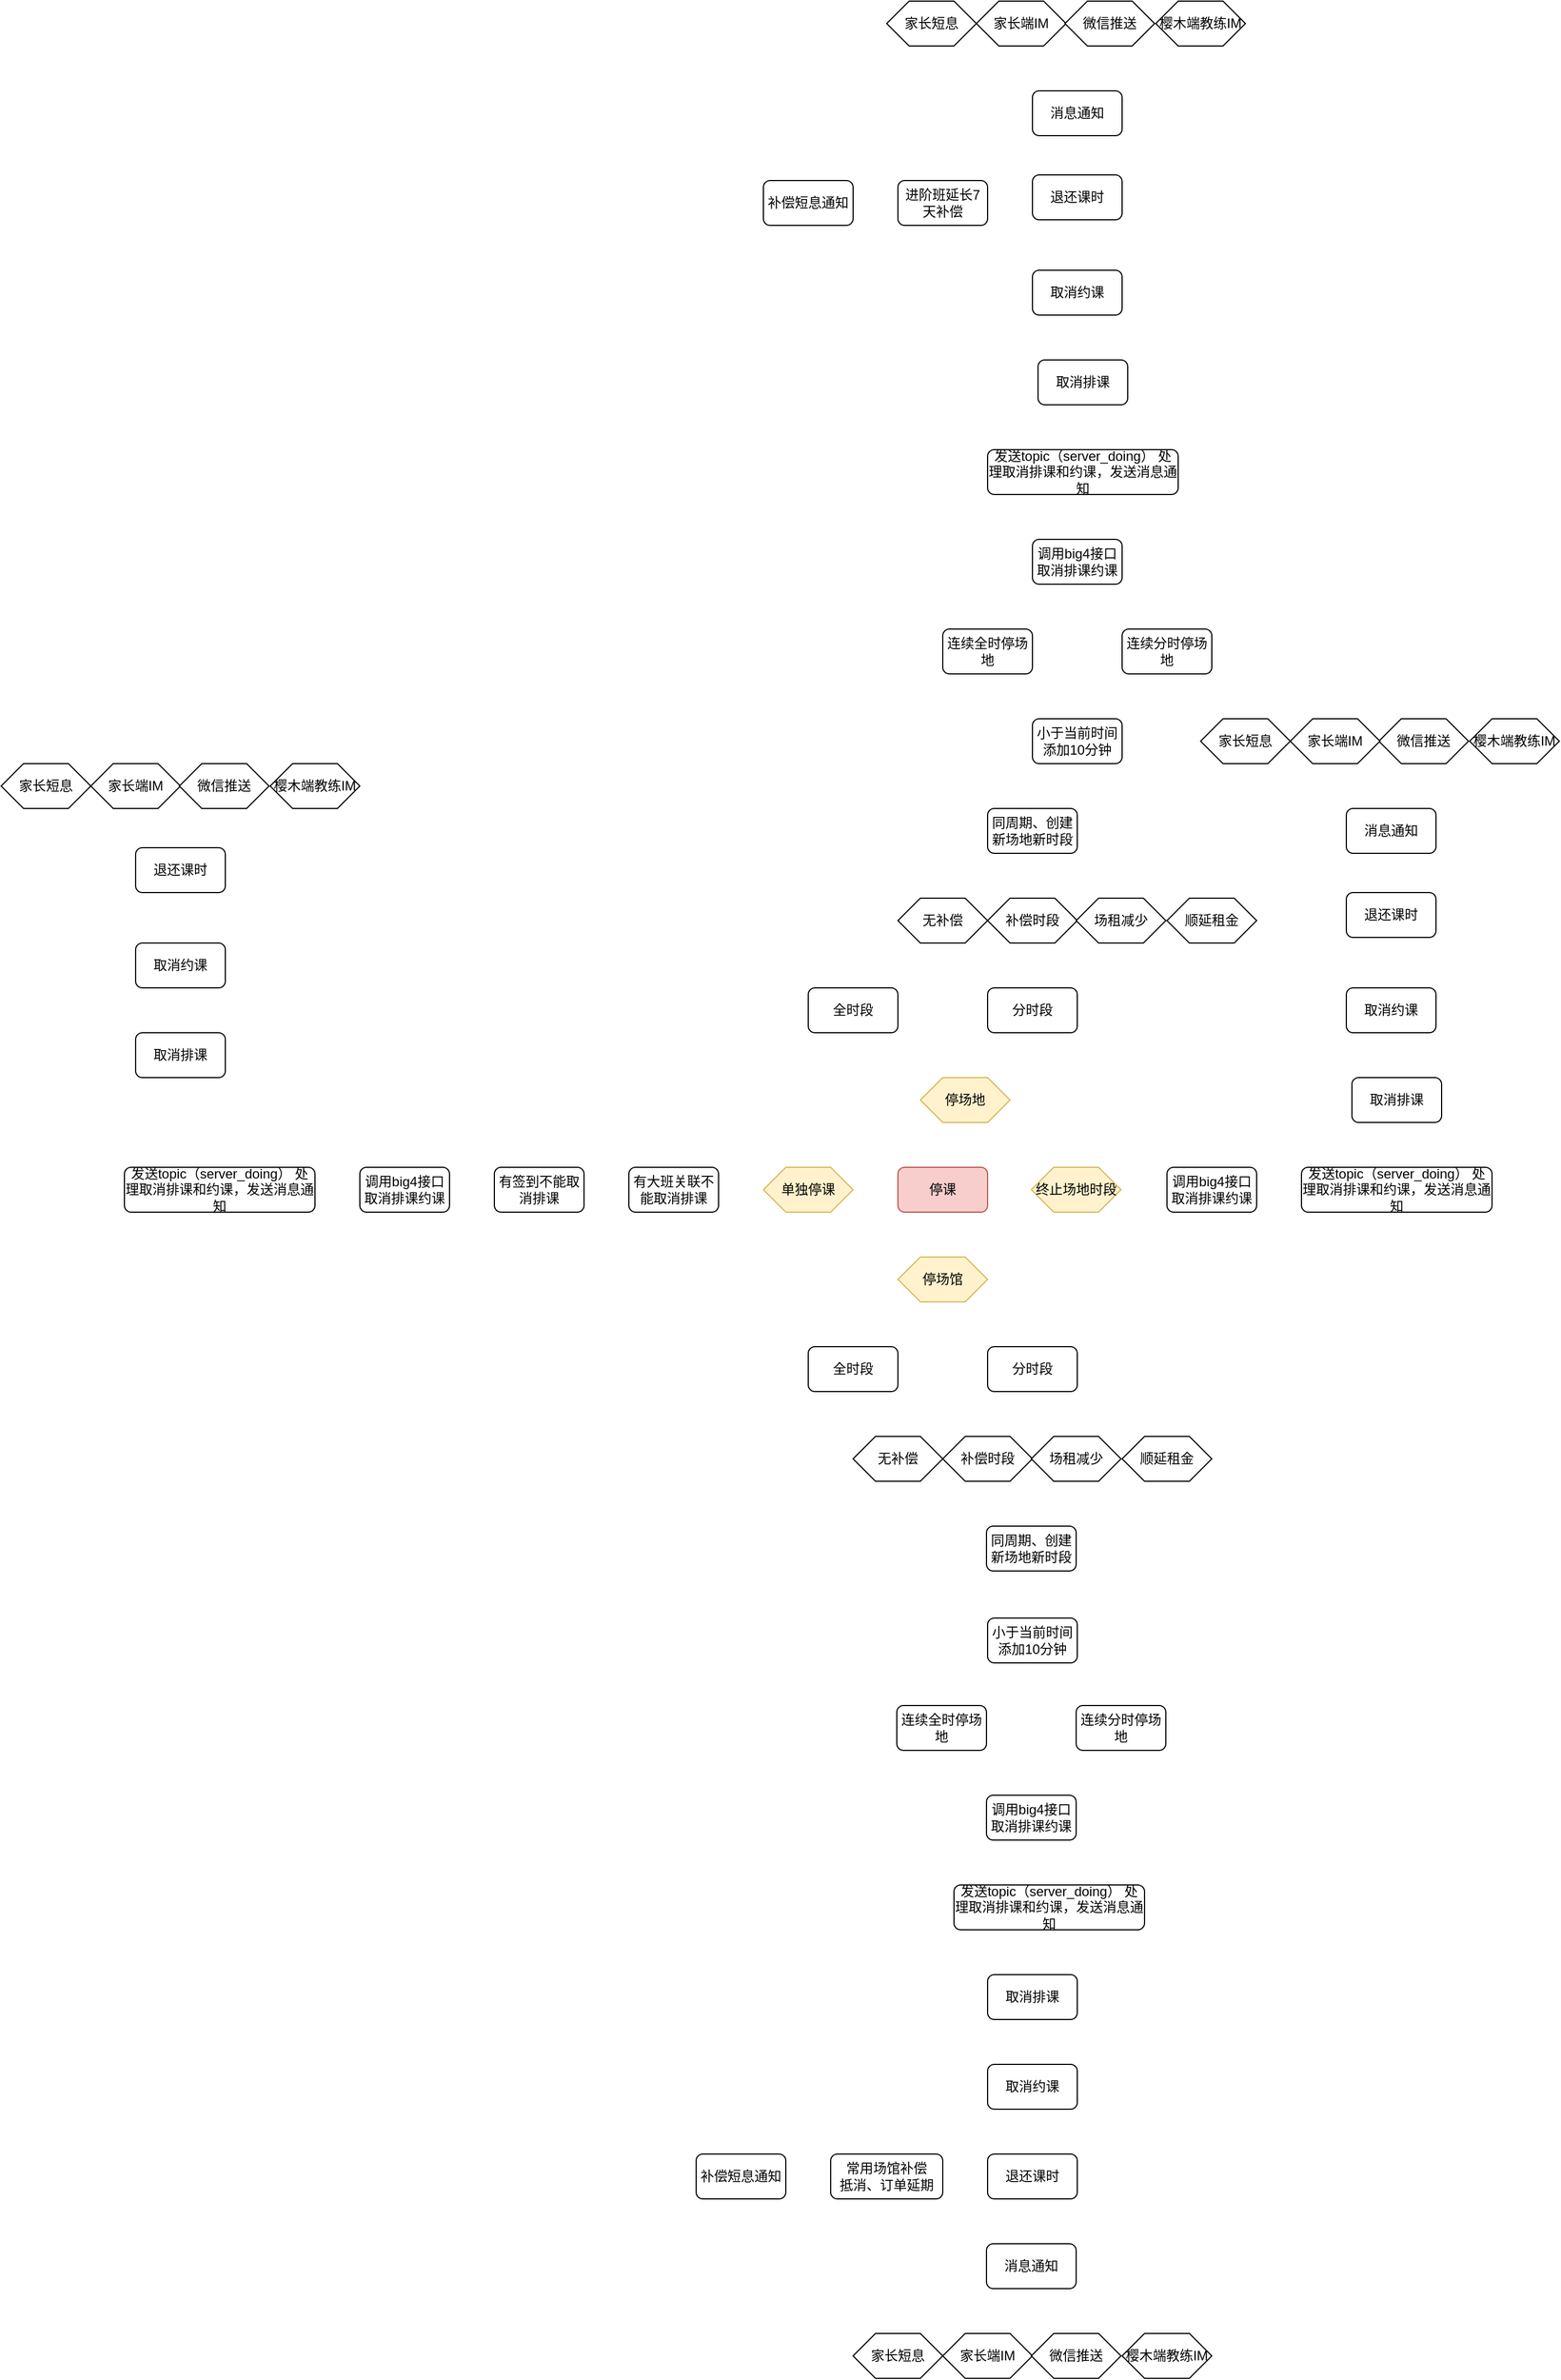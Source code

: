 <mxfile version="12.5.5" type="github">
  <diagram name="Page-1" id="8ce9d11a-91a2-4d17-14d8-a56ed91bf033">
    <mxGraphModel dx="2510" dy="1606" grid="1" gridSize="10" guides="1" tooltips="1" connect="1" arrows="1" fold="1" page="1" pageScale="1" pageWidth="1100" pageHeight="850" background="#ffffff" math="0" shadow="0">
      <root>
        <mxCell id="0"/>
        <mxCell id="1" parent="0"/>
        <mxCell id="zapqZ-bsOKRsLqHUTUIU-1" value="停课" style="rounded=1;whiteSpace=wrap;html=1;fillColor=#f8cecc;strokeColor=#b85450;" vertex="1" parent="1">
          <mxGeometry x="560" y="440" width="80" height="40" as="geometry"/>
        </mxCell>
        <mxCell id="zapqZ-bsOKRsLqHUTUIU-2" value="停场馆" style="shape=hexagon;perimeter=hexagonPerimeter2;whiteSpace=wrap;html=1;fillColor=#fff2cc;strokeColor=#d6b656;" vertex="1" parent="1">
          <mxGeometry x="560" y="520" width="80" height="40" as="geometry"/>
        </mxCell>
        <mxCell id="zapqZ-bsOKRsLqHUTUIU-3" value="终止场地时段" style="shape=hexagon;perimeter=hexagonPerimeter2;whiteSpace=wrap;html=1;fillColor=#fff2cc;strokeColor=#d6b656;" vertex="1" parent="1">
          <mxGeometry x="679" y="440" width="80" height="40" as="geometry"/>
        </mxCell>
        <mxCell id="zapqZ-bsOKRsLqHUTUIU-4" value="单独停课" style="shape=hexagon;perimeter=hexagonPerimeter2;whiteSpace=wrap;html=1;fillColor=#fff2cc;strokeColor=#d6b656;" vertex="1" parent="1">
          <mxGeometry x="440" y="440" width="80" height="40" as="geometry"/>
        </mxCell>
        <mxCell id="zapqZ-bsOKRsLqHUTUIU-5" value="有大班关联不能取消排课" style="rounded=1;whiteSpace=wrap;html=1;" vertex="1" parent="1">
          <mxGeometry x="320" y="440" width="80" height="40" as="geometry"/>
        </mxCell>
        <mxCell id="zapqZ-bsOKRsLqHUTUIU-6" value="有签到不能取消排课" style="rounded=1;whiteSpace=wrap;html=1;" vertex="1" parent="1">
          <mxGeometry x="200" y="440" width="80" height="40" as="geometry"/>
        </mxCell>
        <mxCell id="zapqZ-bsOKRsLqHUTUIU-9" value="调用big4接口取消排课约课" style="rounded=1;whiteSpace=wrap;html=1;" vertex="1" parent="1">
          <mxGeometry x="80" y="440" width="80" height="40" as="geometry"/>
        </mxCell>
        <mxCell id="zapqZ-bsOKRsLqHUTUIU-11" value="发送topic（server_doing） 处理取消排课和约课，发送消息通知" style="rounded=1;whiteSpace=wrap;html=1;" vertex="1" parent="1">
          <mxGeometry x="-130" y="440" width="170" height="40" as="geometry"/>
        </mxCell>
        <mxCell id="zapqZ-bsOKRsLqHUTUIU-12" value="全时段" style="rounded=1;whiteSpace=wrap;html=1;" vertex="1" parent="1">
          <mxGeometry x="480" y="280" width="80" height="40" as="geometry"/>
        </mxCell>
        <mxCell id="zapqZ-bsOKRsLqHUTUIU-13" value="分时段" style="rounded=1;whiteSpace=wrap;html=1;" vertex="1" parent="1">
          <mxGeometry x="640" y="280" width="80" height="40" as="geometry"/>
        </mxCell>
        <mxCell id="zapqZ-bsOKRsLqHUTUIU-15" value="无补偿" style="shape=hexagon;perimeter=hexagonPerimeter2;whiteSpace=wrap;html=1;" vertex="1" parent="1">
          <mxGeometry x="560" y="200" width="80" height="40" as="geometry"/>
        </mxCell>
        <mxCell id="zapqZ-bsOKRsLqHUTUIU-16" value="补偿时段" style="shape=hexagon;perimeter=hexagonPerimeter2;whiteSpace=wrap;html=1;" vertex="1" parent="1">
          <mxGeometry x="640" y="200" width="80" height="40" as="geometry"/>
        </mxCell>
        <mxCell id="zapqZ-bsOKRsLqHUTUIU-17" value="场租减少" style="shape=hexagon;perimeter=hexagonPerimeter2;whiteSpace=wrap;html=1;" vertex="1" parent="1">
          <mxGeometry x="719" y="200" width="80" height="40" as="geometry"/>
        </mxCell>
        <mxCell id="zapqZ-bsOKRsLqHUTUIU-18" value="顺延租金" style="shape=hexagon;perimeter=hexagonPerimeter2;whiteSpace=wrap;html=1;" vertex="1" parent="1">
          <mxGeometry x="800" y="200" width="80" height="40" as="geometry"/>
        </mxCell>
        <mxCell id="zapqZ-bsOKRsLqHUTUIU-19" value="&lt;div&gt;同周期、创建新场地新时段&lt;/div&gt;" style="rounded=1;whiteSpace=wrap;html=1;" vertex="1" parent="1">
          <mxGeometry x="640" y="120" width="80" height="40" as="geometry"/>
        </mxCell>
        <mxCell id="zapqZ-bsOKRsLqHUTUIU-23" value="小于当前时间添加10分钟" style="rounded=1;whiteSpace=wrap;html=1;" vertex="1" parent="1">
          <mxGeometry x="680" y="40" width="80" height="40" as="geometry"/>
        </mxCell>
        <mxCell id="zapqZ-bsOKRsLqHUTUIU-24" value="连续全时停场地" style="rounded=1;whiteSpace=wrap;html=1;" vertex="1" parent="1">
          <mxGeometry x="600" y="-40" width="80" height="40" as="geometry"/>
        </mxCell>
        <mxCell id="zapqZ-bsOKRsLqHUTUIU-25" value="连续分时停场地" style="rounded=1;whiteSpace=wrap;html=1;" vertex="1" parent="1">
          <mxGeometry x="760" y="-40" width="80" height="40" as="geometry"/>
        </mxCell>
        <mxCell id="zapqZ-bsOKRsLqHUTUIU-26" value="调用big4接口取消排课约课" style="rounded=1;whiteSpace=wrap;html=1;" vertex="1" parent="1">
          <mxGeometry x="680" y="-120" width="80" height="40" as="geometry"/>
        </mxCell>
        <mxCell id="zapqZ-bsOKRsLqHUTUIU-27" value="发送topic（server_doing） 处理取消排课和约课，发送消息通知" style="rounded=1;whiteSpace=wrap;html=1;" vertex="1" parent="1">
          <mxGeometry x="640" y="-200" width="170" height="40" as="geometry"/>
        </mxCell>
        <mxCell id="zapqZ-bsOKRsLqHUTUIU-28" value="进阶班延长7天补偿" style="rounded=1;whiteSpace=wrap;html=1;" vertex="1" parent="1">
          <mxGeometry x="560" y="-440" width="80" height="40" as="geometry"/>
        </mxCell>
        <mxCell id="zapqZ-bsOKRsLqHUTUIU-29" value="取消排课" style="rounded=1;whiteSpace=wrap;html=1;" vertex="1" parent="1">
          <mxGeometry x="685" y="-280" width="80" height="40" as="geometry"/>
        </mxCell>
        <mxCell id="zapqZ-bsOKRsLqHUTUIU-30" value="取消约课" style="rounded=1;whiteSpace=wrap;html=1;" vertex="1" parent="1">
          <mxGeometry x="680" y="-360" width="80" height="40" as="geometry"/>
        </mxCell>
        <mxCell id="zapqZ-bsOKRsLqHUTUIU-31" value="退还课时" style="rounded=1;whiteSpace=wrap;html=1;" vertex="1" parent="1">
          <mxGeometry x="680" y="-445" width="80" height="40" as="geometry"/>
        </mxCell>
        <mxCell id="zapqZ-bsOKRsLqHUTUIU-33" value="补偿短息通知" style="rounded=1;whiteSpace=wrap;html=1;" vertex="1" parent="1">
          <mxGeometry x="440" y="-440" width="80" height="40" as="geometry"/>
        </mxCell>
        <mxCell id="zapqZ-bsOKRsLqHUTUIU-41" value="消息通知" style="rounded=1;whiteSpace=wrap;html=1;" vertex="1" parent="1">
          <mxGeometry x="680" y="-520" width="80" height="40" as="geometry"/>
        </mxCell>
        <mxCell id="zapqZ-bsOKRsLqHUTUIU-43" value="家长短息" style="shape=hexagon;perimeter=hexagonPerimeter2;whiteSpace=wrap;html=1;" vertex="1" parent="1">
          <mxGeometry x="550" y="-600" width="80" height="40" as="geometry"/>
        </mxCell>
        <mxCell id="zapqZ-bsOKRsLqHUTUIU-44" value="家长端IM" style="shape=hexagon;perimeter=hexagonPerimeter2;whiteSpace=wrap;html=1;" vertex="1" parent="1">
          <mxGeometry x="630" y="-600" width="80" height="40" as="geometry"/>
        </mxCell>
        <mxCell id="zapqZ-bsOKRsLqHUTUIU-45" value="微信推送" style="shape=hexagon;perimeter=hexagonPerimeter2;whiteSpace=wrap;html=1;" vertex="1" parent="1">
          <mxGeometry x="709" y="-600" width="80" height="40" as="geometry"/>
        </mxCell>
        <mxCell id="zapqZ-bsOKRsLqHUTUIU-46" value="樱木端教练IM" style="shape=hexagon;perimeter=hexagonPerimeter2;whiteSpace=wrap;html=1;" vertex="1" parent="1">
          <mxGeometry x="790" y="-600" width="80" height="40" as="geometry"/>
        </mxCell>
        <mxCell id="zapqZ-bsOKRsLqHUTUIU-48" value="取消排课" style="rounded=1;whiteSpace=wrap;html=1;" vertex="1" parent="1">
          <mxGeometry x="-120" y="320" width="80" height="40" as="geometry"/>
        </mxCell>
        <mxCell id="zapqZ-bsOKRsLqHUTUIU-49" value="取消约课" style="rounded=1;whiteSpace=wrap;html=1;" vertex="1" parent="1">
          <mxGeometry x="-120" y="240" width="80" height="40" as="geometry"/>
        </mxCell>
        <mxCell id="zapqZ-bsOKRsLqHUTUIU-50" value="退还课时" style="rounded=1;whiteSpace=wrap;html=1;" vertex="1" parent="1">
          <mxGeometry x="-120" y="155" width="80" height="40" as="geometry"/>
        </mxCell>
        <mxCell id="zapqZ-bsOKRsLqHUTUIU-56" value="家长短息" style="shape=hexagon;perimeter=hexagonPerimeter2;whiteSpace=wrap;html=1;" vertex="1" parent="1">
          <mxGeometry x="-240" y="80" width="80" height="40" as="geometry"/>
        </mxCell>
        <mxCell id="zapqZ-bsOKRsLqHUTUIU-57" value="家长端IM" style="shape=hexagon;perimeter=hexagonPerimeter2;whiteSpace=wrap;html=1;" vertex="1" parent="1">
          <mxGeometry x="-160" y="80" width="80" height="40" as="geometry"/>
        </mxCell>
        <mxCell id="zapqZ-bsOKRsLqHUTUIU-58" value="微信推送" style="shape=hexagon;perimeter=hexagonPerimeter2;whiteSpace=wrap;html=1;" vertex="1" parent="1">
          <mxGeometry x="-81" y="80" width="80" height="40" as="geometry"/>
        </mxCell>
        <mxCell id="zapqZ-bsOKRsLqHUTUIU-59" value="樱木端教练IM" style="shape=hexagon;perimeter=hexagonPerimeter2;whiteSpace=wrap;html=1;" vertex="1" parent="1">
          <mxGeometry y="80" width="80" height="40" as="geometry"/>
        </mxCell>
        <mxCell id="zapqZ-bsOKRsLqHUTUIU-60" value="全时段" style="rounded=1;whiteSpace=wrap;html=1;" vertex="1" parent="1">
          <mxGeometry x="480" y="600" width="80" height="40" as="geometry"/>
        </mxCell>
        <mxCell id="zapqZ-bsOKRsLqHUTUIU-61" value="分时段" style="rounded=1;whiteSpace=wrap;html=1;" vertex="1" parent="1">
          <mxGeometry x="640" y="600" width="80" height="40" as="geometry"/>
        </mxCell>
        <mxCell id="zapqZ-bsOKRsLqHUTUIU-62" value="无补偿" style="shape=hexagon;perimeter=hexagonPerimeter2;whiteSpace=wrap;html=1;" vertex="1" parent="1">
          <mxGeometry x="520" y="680" width="80" height="40" as="geometry"/>
        </mxCell>
        <mxCell id="zapqZ-bsOKRsLqHUTUIU-63" value="补偿时段" style="shape=hexagon;perimeter=hexagonPerimeter2;whiteSpace=wrap;html=1;" vertex="1" parent="1">
          <mxGeometry x="600" y="680" width="80" height="40" as="geometry"/>
        </mxCell>
        <mxCell id="zapqZ-bsOKRsLqHUTUIU-64" value="场租减少" style="shape=hexagon;perimeter=hexagonPerimeter2;whiteSpace=wrap;html=1;" vertex="1" parent="1">
          <mxGeometry x="679" y="680" width="80" height="40" as="geometry"/>
        </mxCell>
        <mxCell id="zapqZ-bsOKRsLqHUTUIU-65" value="顺延租金" style="shape=hexagon;perimeter=hexagonPerimeter2;whiteSpace=wrap;html=1;" vertex="1" parent="1">
          <mxGeometry x="760" y="680" width="80" height="40" as="geometry"/>
        </mxCell>
        <mxCell id="zapqZ-bsOKRsLqHUTUIU-66" value="&lt;div&gt;同周期、创建新场地新时段&lt;/div&gt;" style="rounded=1;whiteSpace=wrap;html=1;" vertex="1" parent="1">
          <mxGeometry x="639" y="760" width="80" height="40" as="geometry"/>
        </mxCell>
        <mxCell id="zapqZ-bsOKRsLqHUTUIU-67" value="小于当前时间添加10分钟" style="rounded=1;whiteSpace=wrap;html=1;" vertex="1" parent="1">
          <mxGeometry x="640" y="842" width="80" height="40" as="geometry"/>
        </mxCell>
        <mxCell id="zapqZ-bsOKRsLqHUTUIU-68" value="连续全时停场地" style="rounded=1;whiteSpace=wrap;html=1;" vertex="1" parent="1">
          <mxGeometry x="559" y="920" width="80" height="40" as="geometry"/>
        </mxCell>
        <mxCell id="zapqZ-bsOKRsLqHUTUIU-69" value="连续分时停场地" style="rounded=1;whiteSpace=wrap;html=1;" vertex="1" parent="1">
          <mxGeometry x="719" y="920" width="80" height="40" as="geometry"/>
        </mxCell>
        <mxCell id="zapqZ-bsOKRsLqHUTUIU-70" value="调用big4接口取消排课约课" style="rounded=1;whiteSpace=wrap;html=1;" vertex="1" parent="1">
          <mxGeometry x="639" y="1000" width="80" height="40" as="geometry"/>
        </mxCell>
        <mxCell id="zapqZ-bsOKRsLqHUTUIU-71" value="发送topic（server_doing） 处理取消排课和约课，发送消息通知" style="rounded=1;whiteSpace=wrap;html=1;" vertex="1" parent="1">
          <mxGeometry x="610" y="1080" width="170" height="40" as="geometry"/>
        </mxCell>
        <mxCell id="zapqZ-bsOKRsLqHUTUIU-72" value="取消排课" style="rounded=1;whiteSpace=wrap;html=1;" vertex="1" parent="1">
          <mxGeometry x="640" y="1160" width="80" height="40" as="geometry"/>
        </mxCell>
        <mxCell id="zapqZ-bsOKRsLqHUTUIU-73" value="取消约课" style="rounded=1;whiteSpace=wrap;html=1;" vertex="1" parent="1">
          <mxGeometry x="640" y="1240" width="80" height="40" as="geometry"/>
        </mxCell>
        <mxCell id="zapqZ-bsOKRsLqHUTUIU-74" value="退还课时" style="rounded=1;whiteSpace=wrap;html=1;" vertex="1" parent="1">
          <mxGeometry x="640" y="1320" width="80" height="40" as="geometry"/>
        </mxCell>
        <mxCell id="zapqZ-bsOKRsLqHUTUIU-75" value="消息通知" style="rounded=1;whiteSpace=wrap;html=1;" vertex="1" parent="1">
          <mxGeometry x="639" y="1400" width="80" height="40" as="geometry"/>
        </mxCell>
        <mxCell id="zapqZ-bsOKRsLqHUTUIU-76" value="家长短息" style="shape=hexagon;perimeter=hexagonPerimeter2;whiteSpace=wrap;html=1;" vertex="1" parent="1">
          <mxGeometry x="520" y="1480" width="80" height="40" as="geometry"/>
        </mxCell>
        <mxCell id="zapqZ-bsOKRsLqHUTUIU-77" value="家长端IM" style="shape=hexagon;perimeter=hexagonPerimeter2;whiteSpace=wrap;html=1;" vertex="1" parent="1">
          <mxGeometry x="600" y="1480" width="80" height="40" as="geometry"/>
        </mxCell>
        <mxCell id="zapqZ-bsOKRsLqHUTUIU-78" value="微信推送" style="shape=hexagon;perimeter=hexagonPerimeter2;whiteSpace=wrap;html=1;" vertex="1" parent="1">
          <mxGeometry x="679" y="1480" width="80" height="40" as="geometry"/>
        </mxCell>
        <mxCell id="zapqZ-bsOKRsLqHUTUIU-79" value="樱木端教练IM" style="shape=hexagon;perimeter=hexagonPerimeter2;whiteSpace=wrap;html=1;" vertex="1" parent="1">
          <mxGeometry x="760" y="1480" width="80" height="40" as="geometry"/>
        </mxCell>
        <mxCell id="zapqZ-bsOKRsLqHUTUIU-80" value="&lt;div&gt;常用场馆补偿&lt;/div&gt;&lt;div&gt;抵消、订单延期&lt;br&gt;&lt;/div&gt;" style="rounded=1;whiteSpace=wrap;html=1;" vertex="1" parent="1">
          <mxGeometry x="500" y="1320" width="100" height="40" as="geometry"/>
        </mxCell>
        <mxCell id="zapqZ-bsOKRsLqHUTUIU-81" value="补偿短息通知" style="rounded=1;whiteSpace=wrap;html=1;" vertex="1" parent="1">
          <mxGeometry x="380" y="1320" width="80" height="40" as="geometry"/>
        </mxCell>
        <mxCell id="zapqZ-bsOKRsLqHUTUIU-85" value="调用big4接口取消排课约课" style="rounded=1;whiteSpace=wrap;html=1;" vertex="1" parent="1">
          <mxGeometry x="800" y="440" width="80" height="40" as="geometry"/>
        </mxCell>
        <mxCell id="zapqZ-bsOKRsLqHUTUIU-86" value="发送topic（server_doing） 处理取消排课和约课，发送消息通知" style="rounded=1;whiteSpace=wrap;html=1;" vertex="1" parent="1">
          <mxGeometry x="920" y="440" width="170" height="40" as="geometry"/>
        </mxCell>
        <mxCell id="zapqZ-bsOKRsLqHUTUIU-87" value="取消排课" style="rounded=1;whiteSpace=wrap;html=1;" vertex="1" parent="1">
          <mxGeometry x="965" y="360" width="80" height="40" as="geometry"/>
        </mxCell>
        <mxCell id="zapqZ-bsOKRsLqHUTUIU-88" value="取消约课" style="rounded=1;whiteSpace=wrap;html=1;" vertex="1" parent="1">
          <mxGeometry x="960" y="280" width="80" height="40" as="geometry"/>
        </mxCell>
        <mxCell id="zapqZ-bsOKRsLqHUTUIU-89" value="退还课时" style="rounded=1;whiteSpace=wrap;html=1;" vertex="1" parent="1">
          <mxGeometry x="960" y="195" width="80" height="40" as="geometry"/>
        </mxCell>
        <mxCell id="zapqZ-bsOKRsLqHUTUIU-90" value="消息通知" style="rounded=1;whiteSpace=wrap;html=1;" vertex="1" parent="1">
          <mxGeometry x="960" y="120" width="80" height="40" as="geometry"/>
        </mxCell>
        <mxCell id="zapqZ-bsOKRsLqHUTUIU-91" value="樱木端教练IM" style="shape=hexagon;perimeter=hexagonPerimeter2;whiteSpace=wrap;html=1;" vertex="1" parent="1">
          <mxGeometry x="1070" y="40" width="80" height="40" as="geometry"/>
        </mxCell>
        <mxCell id="zapqZ-bsOKRsLqHUTUIU-92" value="微信推送" style="shape=hexagon;perimeter=hexagonPerimeter2;whiteSpace=wrap;html=1;" vertex="1" parent="1">
          <mxGeometry x="989" y="40" width="80" height="40" as="geometry"/>
        </mxCell>
        <mxCell id="zapqZ-bsOKRsLqHUTUIU-93" value="家长端IM" style="shape=hexagon;perimeter=hexagonPerimeter2;whiteSpace=wrap;html=1;" vertex="1" parent="1">
          <mxGeometry x="910" y="40" width="80" height="40" as="geometry"/>
        </mxCell>
        <mxCell id="zapqZ-bsOKRsLqHUTUIU-94" value="家长短息" style="shape=hexagon;perimeter=hexagonPerimeter2;whiteSpace=wrap;html=1;" vertex="1" parent="1">
          <mxGeometry x="830" y="40" width="80" height="40" as="geometry"/>
        </mxCell>
        <mxCell id="zapqZ-bsOKRsLqHUTUIU-96" value="停场地" style="shape=hexagon;perimeter=hexagonPerimeter2;whiteSpace=wrap;html=1;fillColor=#fff2cc;strokeColor=#d6b656;" vertex="1" parent="1">
          <mxGeometry x="580" y="360" width="80" height="40" as="geometry"/>
        </mxCell>
      </root>
    </mxGraphModel>
  </diagram>
</mxfile>
